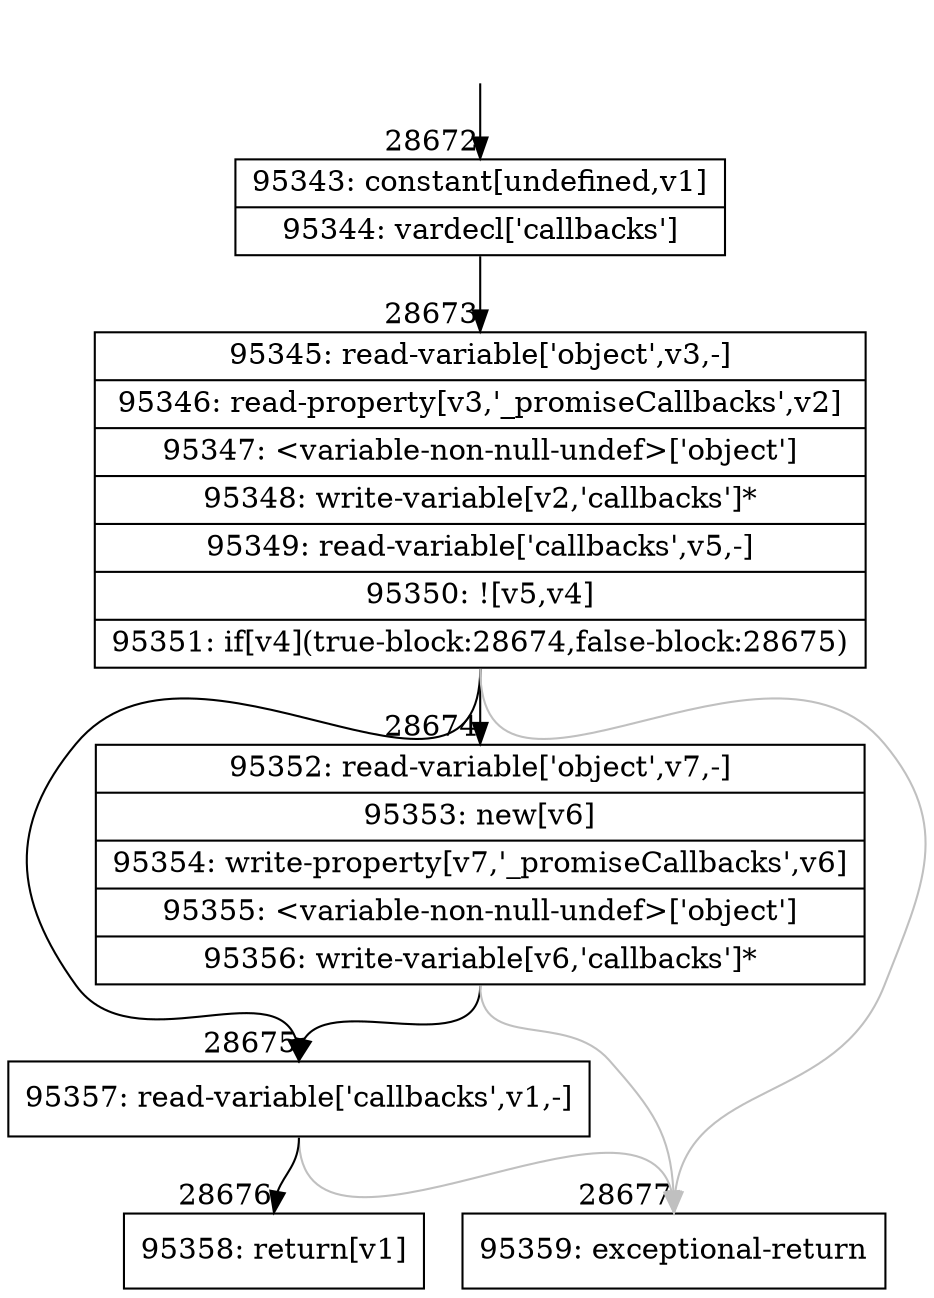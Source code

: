 digraph {
rankdir="TD"
BB_entry2525[shape=none,label=""];
BB_entry2525 -> BB28672 [tailport=s, headport=n, headlabel="    28672"]
BB28672 [shape=record label="{95343: constant[undefined,v1]|95344: vardecl['callbacks']}" ] 
BB28672 -> BB28673 [tailport=s, headport=n, headlabel="      28673"]
BB28673 [shape=record label="{95345: read-variable['object',v3,-]|95346: read-property[v3,'_promiseCallbacks',v2]|95347: \<variable-non-null-undef\>['object']|95348: write-variable[v2,'callbacks']*|95349: read-variable['callbacks',v5,-]|95350: ![v5,v4]|95351: if[v4](true-block:28674,false-block:28675)}" ] 
BB28673 -> BB28674 [tailport=s, headport=n, headlabel="      28674"]
BB28673 -> BB28675 [tailport=s, headport=n, headlabel="      28675"]
BB28673 -> BB28677 [tailport=s, headport=n, color=gray, headlabel="      28677"]
BB28674 [shape=record label="{95352: read-variable['object',v7,-]|95353: new[v6]|95354: write-property[v7,'_promiseCallbacks',v6]|95355: \<variable-non-null-undef\>['object']|95356: write-variable[v6,'callbacks']*}" ] 
BB28674 -> BB28675 [tailport=s, headport=n]
BB28674 -> BB28677 [tailport=s, headport=n, color=gray]
BB28675 [shape=record label="{95357: read-variable['callbacks',v1,-]}" ] 
BB28675 -> BB28676 [tailport=s, headport=n, headlabel="      28676"]
BB28675 -> BB28677 [tailport=s, headport=n, color=gray]
BB28676 [shape=record label="{95358: return[v1]}" ] 
BB28677 [shape=record label="{95359: exceptional-return}" ] 
//#$~ 51038
}
